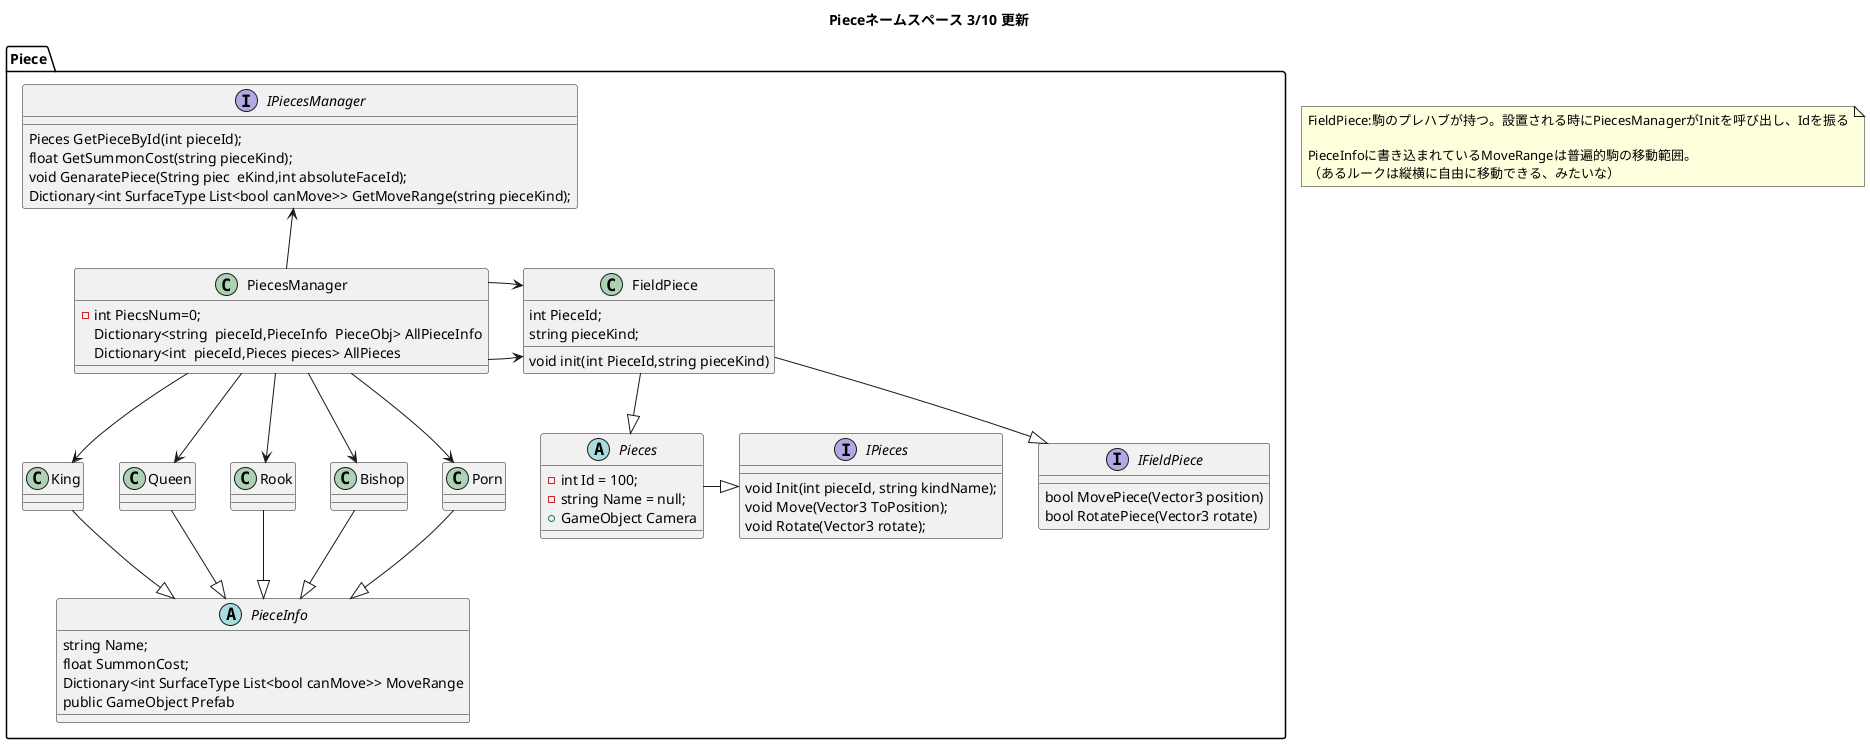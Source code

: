 @startuml


namespace  Piece{
    title Pieceネームスペース 3/10 更新

    interface IFieldPiece{
        bool MovePiece(Vector3 position)
        bool RotatePiece(Vector3 rotate)
    }

    interface IPieces{
      void Init(int pieceId, string kindName);
      void Move(Vector3 ToPosition);
      void Rotate(Vector3 rotate);
    }

    interface IPiecesManager{
        Pieces GetPieceById(int pieceId);
        float GetSummonCost(string pieceKind);
        void GenaratePiece(String piec  eKind,int absoluteFaceId);
        Dictionary<int SurfaceType List<bool canMove>> GetMoveRange(string pieceKind);
    }

    abstract Pieces{
      - int Id = 100;
      - string Name = null;
      + GameObject Camera
    }

    class PiecesManager{
        -int PiecsNum=0;
        Dictionary<string  pieceId,PieceInfo  PieceObj> AllPieceInfo
        Dictionary<int  pieceId,Pieces pieces> AllPieces
    }

    abstract  PieceInfo{
      string Name;
      float SummonCost;
      Dictionary<int SurfaceType List<bool canMove>> MoveRange
      public GameObject Prefab
    }

    class FieldPiece{
      int PieceId;
      string pieceKind;
      void init(int PieceId,string pieceKind)
    }

    King -d-|>PieceInfo
    Queen -d-|>PieceInfo
    Rook -d-|>PieceInfo
    Bishop -d-|>PieceInfo
    Porn -d-|>PieceInfo

    PiecesManager-->King
    PiecesManager-->Queen
    PiecesManager-->Rook
    PiecesManager-->Bishop
    PiecesManager-->Porn

    PiecesManager-u->IPiecesManager
    PiecesManager-r->FieldPiece

    FieldPiece --|>IFieldPiece

    Pieces-r-|>IPieces

}

FieldPiece-d-|>Piece.Pieces
Piece.PiecesManager-d->FieldPiece


note as note1
FieldPiece:駒のプレハブが持つ。設置される時にPiecesManagerがInitを呼び出し、Idを振る

PieceInfoに書き込まれているMoveRangeは普遍的駒の移動範囲。
（あるルークは縦横に自由に移動できる、みたいな）
end note

@enduml
